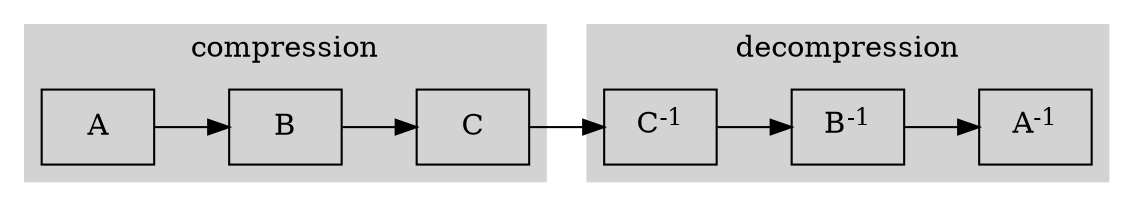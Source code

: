 digraph G {
    node [shape="box"];
    rankdir=LR;

    subgraph cluster_compression
    {
        A -> B;
        B -> C;
        label="compression";
        style="filled";
        color=lightgray;
    }

    subgraph cluster_decompression
    {
        CI -> BI;
        BI -> AI;
        label="decompression";
        color=lightgray;
        style="filled";

        AI [label=<A<SUP>-1</SUP>>];
        BI [label=<B<SUP>-1</SUP>>];
        CI [label=<C<SUP>-1</SUP>>];
    }

    C -> CI;
}